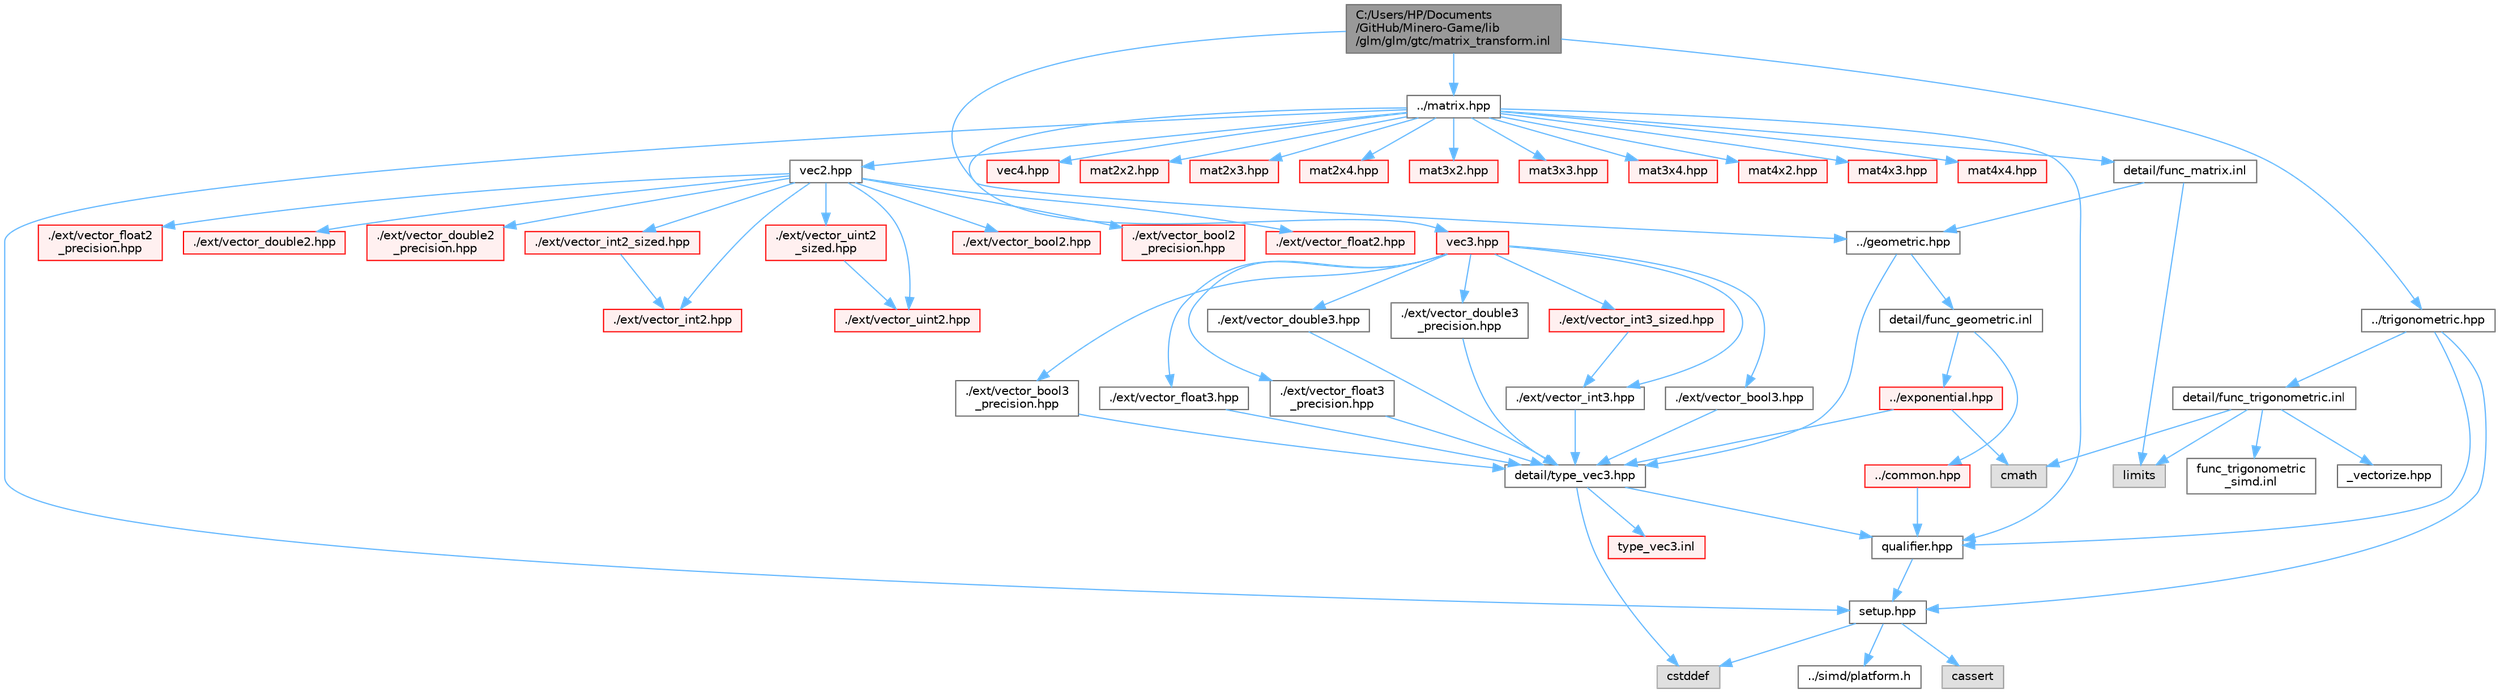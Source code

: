 digraph "C:/Users/HP/Documents/GitHub/Minero-Game/lib/glm/glm/gtc/matrix_transform.inl"
{
 // LATEX_PDF_SIZE
  bgcolor="transparent";
  edge [fontname=Helvetica,fontsize=10,labelfontname=Helvetica,labelfontsize=10];
  node [fontname=Helvetica,fontsize=10,shape=box,height=0.2,width=0.4];
  Node1 [id="Node000001",label="C:/Users/HP/Documents\l/GitHub/Minero-Game/lib\l/glm/glm/gtc/matrix_transform.inl",height=0.2,width=0.4,color="gray40", fillcolor="grey60", style="filled", fontcolor="black",tooltip=" "];
  Node1 -> Node2 [id="edge139_Node000001_Node000002",color="steelblue1",style="solid",tooltip=" "];
  Node2 [id="Node000002",label="../geometric.hpp",height=0.2,width=0.4,color="grey40", fillcolor="white", style="filled",URL="$lib_2glm_2glm_2geometric_8hpp.html",tooltip=" "];
  Node2 -> Node3 [id="edge140_Node000002_Node000003",color="steelblue1",style="solid",tooltip=" "];
  Node3 [id="Node000003",label="detail/type_vec3.hpp",height=0.2,width=0.4,color="grey40", fillcolor="white", style="filled",URL="$lib_2glm_2glm_2detail_2type__vec3_8hpp.html",tooltip=" "];
  Node3 -> Node4 [id="edge141_Node000003_Node000004",color="steelblue1",style="solid",tooltip=" "];
  Node4 [id="Node000004",label="qualifier.hpp",height=0.2,width=0.4,color="grey40", fillcolor="white", style="filled",URL="$lib_2glm_2glm_2detail_2qualifier_8hpp.html",tooltip=" "];
  Node4 -> Node5 [id="edge142_Node000004_Node000005",color="steelblue1",style="solid",tooltip=" "];
  Node5 [id="Node000005",label="setup.hpp",height=0.2,width=0.4,color="grey40", fillcolor="white", style="filled",URL="$lib_2glm_2glm_2detail_2setup_8hpp.html",tooltip=" "];
  Node5 -> Node6 [id="edge143_Node000005_Node000006",color="steelblue1",style="solid",tooltip=" "];
  Node6 [id="Node000006",label="cassert",height=0.2,width=0.4,color="grey60", fillcolor="#E0E0E0", style="filled",tooltip=" "];
  Node5 -> Node7 [id="edge144_Node000005_Node000007",color="steelblue1",style="solid",tooltip=" "];
  Node7 [id="Node000007",label="cstddef",height=0.2,width=0.4,color="grey60", fillcolor="#E0E0E0", style="filled",tooltip=" "];
  Node5 -> Node8 [id="edge145_Node000005_Node000008",color="steelblue1",style="solid",tooltip=" "];
  Node8 [id="Node000008",label="../simd/platform.h",height=0.2,width=0.4,color="grey40", fillcolor="white", style="filled",URL="$lib_2glm_2glm_2simd_2platform_8h.html",tooltip=" "];
  Node3 -> Node7 [id="edge146_Node000003_Node000007",color="steelblue1",style="solid",tooltip=" "];
  Node3 -> Node9 [id="edge147_Node000003_Node000009",color="steelblue1",style="solid",tooltip=" "];
  Node9 [id="Node000009",label="type_vec3.inl",height=0.2,width=0.4,color="red", fillcolor="#FFF0F0", style="filled",URL="$lib_2glm_2glm_2detail_2type__vec3_8inl.html",tooltip=" "];
  Node2 -> Node12 [id="edge148_Node000002_Node000012",color="steelblue1",style="solid",tooltip=" "];
  Node12 [id="Node000012",label="detail/func_geometric.inl",height=0.2,width=0.4,color="grey40", fillcolor="white", style="filled",URL="$lib_2glm_2glm_2detail_2func__geometric_8inl.html",tooltip=" "];
  Node12 -> Node13 [id="edge149_Node000012_Node000013",color="steelblue1",style="solid",tooltip=" "];
  Node13 [id="Node000013",label="../exponential.hpp",height=0.2,width=0.4,color="red", fillcolor="#FFF0F0", style="filled",URL="$lib_2glm_2glm_2exponential_8hpp.html",tooltip=" "];
  Node13 -> Node3 [id="edge150_Node000013_Node000003",color="steelblue1",style="solid",tooltip=" "];
  Node13 -> Node20 [id="edge151_Node000013_Node000020",color="steelblue1",style="solid",tooltip=" "];
  Node20 [id="Node000020",label="cmath",height=0.2,width=0.4,color="grey60", fillcolor="#E0E0E0", style="filled",tooltip=" "];
  Node12 -> Node26 [id="edge152_Node000012_Node000026",color="steelblue1",style="solid",tooltip=" "];
  Node26 [id="Node000026",label="../common.hpp",height=0.2,width=0.4,color="red", fillcolor="#FFF0F0", style="filled",URL="$lib_2glm_2glm_2common_8hpp.html",tooltip=" "];
  Node26 -> Node4 [id="edge153_Node000026_Node000004",color="steelblue1",style="solid",tooltip=" "];
  Node1 -> Node30 [id="edge154_Node000001_Node000030",color="steelblue1",style="solid",tooltip=" "];
  Node30 [id="Node000030",label="../trigonometric.hpp",height=0.2,width=0.4,color="grey40", fillcolor="white", style="filled",URL="$lib_2glm_2glm_2trigonometric_8hpp.html",tooltip=" "];
  Node30 -> Node5 [id="edge155_Node000030_Node000005",color="steelblue1",style="solid",tooltip=" "];
  Node30 -> Node4 [id="edge156_Node000030_Node000004",color="steelblue1",style="solid",tooltip=" "];
  Node30 -> Node31 [id="edge157_Node000030_Node000031",color="steelblue1",style="solid",tooltip=" "];
  Node31 [id="Node000031",label="detail/func_trigonometric.inl",height=0.2,width=0.4,color="grey40", fillcolor="white", style="filled",URL="$lib_2glm_2glm_2detail_2func__trigonometric_8inl.html",tooltip=" "];
  Node31 -> Node25 [id="edge158_Node000031_Node000025",color="steelblue1",style="solid",tooltip=" "];
  Node25 [id="Node000025",label="_vectorize.hpp",height=0.2,width=0.4,color="grey40", fillcolor="white", style="filled",URL="$lib_2glm_2glm_2detail_2__vectorize_8hpp.html",tooltip=" "];
  Node31 -> Node20 [id="edge159_Node000031_Node000020",color="steelblue1",style="solid",tooltip=" "];
  Node31 -> Node11 [id="edge160_Node000031_Node000011",color="steelblue1",style="solid",tooltip=" "];
  Node11 [id="Node000011",label="limits",height=0.2,width=0.4,color="grey60", fillcolor="#E0E0E0", style="filled",tooltip=" "];
  Node31 -> Node32 [id="edge161_Node000031_Node000032",color="steelblue1",style="solid",tooltip=" "];
  Node32 [id="Node000032",label="func_trigonometric\l_simd.inl",height=0.2,width=0.4,color="grey40", fillcolor="white", style="filled",URL="$lib_2glm_2glm_2detail_2func__trigonometric__simd_8inl.html",tooltip=" "];
  Node1 -> Node33 [id="edge162_Node000001_Node000033",color="steelblue1",style="solid",tooltip=" "];
  Node33 [id="Node000033",label="../matrix.hpp",height=0.2,width=0.4,color="grey40", fillcolor="white", style="filled",URL="$lib_2glm_2glm_2matrix_8hpp.html",tooltip=" "];
  Node33 -> Node4 [id="edge163_Node000033_Node000004",color="steelblue1",style="solid",tooltip=" "];
  Node33 -> Node5 [id="edge164_Node000033_Node000005",color="steelblue1",style="solid",tooltip=" "];
  Node33 -> Node34 [id="edge165_Node000033_Node000034",color="steelblue1",style="solid",tooltip=" "];
  Node34 [id="Node000034",label="vec2.hpp",height=0.2,width=0.4,color="grey40", fillcolor="white", style="filled",URL="$lib_2glm_2glm_2vec2_8hpp.html",tooltip=" "];
  Node34 -> Node35 [id="edge166_Node000034_Node000035",color="steelblue1",style="solid",tooltip=" "];
  Node35 [id="Node000035",label="./ext/vector_bool2.hpp",height=0.2,width=0.4,color="red", fillcolor="#FFF0F0", style="filled",URL="$lib_2glm_2glm_2ext_2vector__bool2_8hpp.html",tooltip=" "];
  Node34 -> Node36 [id="edge167_Node000034_Node000036",color="steelblue1",style="solid",tooltip=" "];
  Node36 [id="Node000036",label="./ext/vector_bool2\l_precision.hpp",height=0.2,width=0.4,color="red", fillcolor="#FFF0F0", style="filled",URL="$lib_2glm_2glm_2ext_2vector__bool2__precision_8hpp.html",tooltip=" "];
  Node34 -> Node37 [id="edge168_Node000034_Node000037",color="steelblue1",style="solid",tooltip=" "];
  Node37 [id="Node000037",label="./ext/vector_float2.hpp",height=0.2,width=0.4,color="red", fillcolor="#FFF0F0", style="filled",URL="$lib_2glm_2glm_2ext_2vector__float2_8hpp.html",tooltip=" "];
  Node34 -> Node38 [id="edge169_Node000034_Node000038",color="steelblue1",style="solid",tooltip=" "];
  Node38 [id="Node000038",label="./ext/vector_float2\l_precision.hpp",height=0.2,width=0.4,color="red", fillcolor="#FFF0F0", style="filled",URL="$lib_2glm_2glm_2ext_2vector__float2__precision_8hpp.html",tooltip=" "];
  Node34 -> Node39 [id="edge170_Node000034_Node000039",color="steelblue1",style="solid",tooltip=" "];
  Node39 [id="Node000039",label="./ext/vector_double2.hpp",height=0.2,width=0.4,color="red", fillcolor="#FFF0F0", style="filled",URL="$lib_2glm_2glm_2ext_2vector__double2_8hpp.html",tooltip=" "];
  Node34 -> Node40 [id="edge171_Node000034_Node000040",color="steelblue1",style="solid",tooltip=" "];
  Node40 [id="Node000040",label="./ext/vector_double2\l_precision.hpp",height=0.2,width=0.4,color="red", fillcolor="#FFF0F0", style="filled",URL="$lib_2glm_2glm_2ext_2vector__double2__precision_8hpp.html",tooltip=" "];
  Node34 -> Node41 [id="edge172_Node000034_Node000041",color="steelblue1",style="solid",tooltip=" "];
  Node41 [id="Node000041",label="./ext/vector_int2.hpp",height=0.2,width=0.4,color="red", fillcolor="#FFF0F0", style="filled",URL="$lib_2glm_2glm_2ext_2vector__int2_8hpp.html",tooltip=" "];
  Node34 -> Node42 [id="edge173_Node000034_Node000042",color="steelblue1",style="solid",tooltip=" "];
  Node42 [id="Node000042",label="./ext/vector_int2_sized.hpp",height=0.2,width=0.4,color="red", fillcolor="#FFF0F0", style="filled",URL="$lib_2glm_2glm_2ext_2vector__int2__sized_8hpp.html",tooltip=" "];
  Node42 -> Node41 [id="edge174_Node000042_Node000041",color="steelblue1",style="solid",tooltip=" "];
  Node34 -> Node44 [id="edge175_Node000034_Node000044",color="steelblue1",style="solid",tooltip=" "];
  Node44 [id="Node000044",label="./ext/vector_uint2.hpp",height=0.2,width=0.4,color="red", fillcolor="#FFF0F0", style="filled",URL="$lib_2glm_2glm_2ext_2vector__uint2_8hpp.html",tooltip=" "];
  Node34 -> Node45 [id="edge176_Node000034_Node000045",color="steelblue1",style="solid",tooltip=" "];
  Node45 [id="Node000045",label="./ext/vector_uint2\l_sized.hpp",height=0.2,width=0.4,color="red", fillcolor="#FFF0F0", style="filled",URL="$lib_2glm_2glm_2ext_2vector__uint2__sized_8hpp.html",tooltip=" "];
  Node45 -> Node44 [id="edge177_Node000045_Node000044",color="steelblue1",style="solid",tooltip=" "];
  Node33 -> Node47 [id="edge178_Node000033_Node000047",color="steelblue1",style="solid",tooltip=" "];
  Node47 [id="Node000047",label="vec3.hpp",height=0.2,width=0.4,color="red", fillcolor="#FFF0F0", style="filled",URL="$lib_2glm_2glm_2vec3_8hpp.html",tooltip=" "];
  Node47 -> Node48 [id="edge179_Node000047_Node000048",color="steelblue1",style="solid",tooltip=" "];
  Node48 [id="Node000048",label="./ext/vector_bool3.hpp",height=0.2,width=0.4,color="grey40", fillcolor="white", style="filled",URL="$lib_2glm_2glm_2ext_2vector__bool3_8hpp.html",tooltip=" "];
  Node48 -> Node3 [id="edge180_Node000048_Node000003",color="steelblue1",style="solid",tooltip=" "];
  Node47 -> Node49 [id="edge181_Node000047_Node000049",color="steelblue1",style="solid",tooltip=" "];
  Node49 [id="Node000049",label="./ext/vector_bool3\l_precision.hpp",height=0.2,width=0.4,color="grey40", fillcolor="white", style="filled",URL="$lib_2glm_2glm_2ext_2vector__bool3__precision_8hpp.html",tooltip=" "];
  Node49 -> Node3 [id="edge182_Node000049_Node000003",color="steelblue1",style="solid",tooltip=" "];
  Node47 -> Node50 [id="edge183_Node000047_Node000050",color="steelblue1",style="solid",tooltip=" "];
  Node50 [id="Node000050",label="./ext/vector_float3.hpp",height=0.2,width=0.4,color="grey40", fillcolor="white", style="filled",URL="$lib_2glm_2glm_2ext_2vector__float3_8hpp.html",tooltip=" "];
  Node50 -> Node3 [id="edge184_Node000050_Node000003",color="steelblue1",style="solid",tooltip=" "];
  Node47 -> Node51 [id="edge185_Node000047_Node000051",color="steelblue1",style="solid",tooltip=" "];
  Node51 [id="Node000051",label="./ext/vector_float3\l_precision.hpp",height=0.2,width=0.4,color="grey40", fillcolor="white", style="filled",URL="$lib_2glm_2glm_2ext_2vector__float3__precision_8hpp.html",tooltip=" "];
  Node51 -> Node3 [id="edge186_Node000051_Node000003",color="steelblue1",style="solid",tooltip=" "];
  Node47 -> Node52 [id="edge187_Node000047_Node000052",color="steelblue1",style="solid",tooltip=" "];
  Node52 [id="Node000052",label="./ext/vector_double3.hpp",height=0.2,width=0.4,color="grey40", fillcolor="white", style="filled",URL="$lib_2glm_2glm_2ext_2vector__double3_8hpp.html",tooltip=" "];
  Node52 -> Node3 [id="edge188_Node000052_Node000003",color="steelblue1",style="solid",tooltip=" "];
  Node47 -> Node53 [id="edge189_Node000047_Node000053",color="steelblue1",style="solid",tooltip=" "];
  Node53 [id="Node000053",label="./ext/vector_double3\l_precision.hpp",height=0.2,width=0.4,color="grey40", fillcolor="white", style="filled",URL="$lib_2glm_2glm_2ext_2vector__double3__precision_8hpp.html",tooltip=" "];
  Node53 -> Node3 [id="edge190_Node000053_Node000003",color="steelblue1",style="solid",tooltip=" "];
  Node47 -> Node54 [id="edge191_Node000047_Node000054",color="steelblue1",style="solid",tooltip=" "];
  Node54 [id="Node000054",label="./ext/vector_int3.hpp",height=0.2,width=0.4,color="grey40", fillcolor="white", style="filled",URL="$lib_2glm_2glm_2ext_2vector__int3_8hpp.html",tooltip=" "];
  Node54 -> Node3 [id="edge192_Node000054_Node000003",color="steelblue1",style="solid",tooltip=" "];
  Node47 -> Node55 [id="edge193_Node000047_Node000055",color="steelblue1",style="solid",tooltip=" "];
  Node55 [id="Node000055",label="./ext/vector_int3_sized.hpp",height=0.2,width=0.4,color="red", fillcolor="#FFF0F0", style="filled",URL="$lib_2glm_2glm_2ext_2vector__int3__sized_8hpp.html",tooltip=" "];
  Node55 -> Node54 [id="edge194_Node000055_Node000054",color="steelblue1",style="solid",tooltip=" "];
  Node33 -> Node58 [id="edge195_Node000033_Node000058",color="steelblue1",style="solid",tooltip=" "];
  Node58 [id="Node000058",label="vec4.hpp",height=0.2,width=0.4,color="red", fillcolor="#FFF0F0", style="filled",URL="$lib_2glm_2glm_2vec4_8hpp.html",tooltip=" "];
  Node33 -> Node69 [id="edge196_Node000033_Node000069",color="steelblue1",style="solid",tooltip=" "];
  Node69 [id="Node000069",label="mat2x2.hpp",height=0.2,width=0.4,color="red", fillcolor="#FFF0F0", style="filled",URL="$lib_2glm_2glm_2mat2x2_8hpp.html",tooltip=" "];
  Node33 -> Node76 [id="edge197_Node000033_Node000076",color="steelblue1",style="solid",tooltip=" "];
  Node76 [id="Node000076",label="mat2x3.hpp",height=0.2,width=0.4,color="red", fillcolor="#FFF0F0", style="filled",URL="$lib_2glm_2glm_2mat2x3_8hpp.html",tooltip=" "];
  Node33 -> Node83 [id="edge198_Node000033_Node000083",color="steelblue1",style="solid",tooltip=" "];
  Node83 [id="Node000083",label="mat2x4.hpp",height=0.2,width=0.4,color="red", fillcolor="#FFF0F0", style="filled",URL="$lib_2glm_2glm_2mat2x4_8hpp.html",tooltip=" "];
  Node33 -> Node90 [id="edge199_Node000033_Node000090",color="steelblue1",style="solid",tooltip=" "];
  Node90 [id="Node000090",label="mat3x2.hpp",height=0.2,width=0.4,color="red", fillcolor="#FFF0F0", style="filled",URL="$lib_2glm_2glm_2mat3x2_8hpp.html",tooltip=" "];
  Node33 -> Node97 [id="edge200_Node000033_Node000097",color="steelblue1",style="solid",tooltip=" "];
  Node97 [id="Node000097",label="mat3x3.hpp",height=0.2,width=0.4,color="red", fillcolor="#FFF0F0", style="filled",URL="$lib_2glm_2glm_2mat3x3_8hpp.html",tooltip=" "];
  Node33 -> Node104 [id="edge201_Node000033_Node000104",color="steelblue1",style="solid",tooltip=" "];
  Node104 [id="Node000104",label="mat3x4.hpp",height=0.2,width=0.4,color="red", fillcolor="#FFF0F0", style="filled",URL="$lib_2glm_2glm_2mat3x4_8hpp.html",tooltip=" "];
  Node33 -> Node111 [id="edge202_Node000033_Node000111",color="steelblue1",style="solid",tooltip=" "];
  Node111 [id="Node000111",label="mat4x2.hpp",height=0.2,width=0.4,color="red", fillcolor="#FFF0F0", style="filled",URL="$lib_2glm_2glm_2mat4x2_8hpp.html",tooltip=" "];
  Node33 -> Node118 [id="edge203_Node000033_Node000118",color="steelblue1",style="solid",tooltip=" "];
  Node118 [id="Node000118",label="mat4x3.hpp",height=0.2,width=0.4,color="red", fillcolor="#FFF0F0", style="filled",URL="$lib_2glm_2glm_2mat4x3_8hpp.html",tooltip=" "];
  Node33 -> Node125 [id="edge204_Node000033_Node000125",color="steelblue1",style="solid",tooltip=" "];
  Node125 [id="Node000125",label="mat4x4.hpp",height=0.2,width=0.4,color="red", fillcolor="#FFF0F0", style="filled",URL="$lib_2glm_2glm_2mat4x4_8hpp.html",tooltip=" "];
  Node33 -> Node132 [id="edge205_Node000033_Node000132",color="steelblue1",style="solid",tooltip=" "];
  Node132 [id="Node000132",label="detail/func_matrix.inl",height=0.2,width=0.4,color="grey40", fillcolor="white", style="filled",URL="$lib_2glm_2glm_2detail_2func__matrix_8inl.html",tooltip=" "];
  Node132 -> Node2 [id="edge206_Node000132_Node000002",color="steelblue1",style="solid",tooltip=" "];
  Node132 -> Node11 [id="edge207_Node000132_Node000011",color="steelblue1",style="solid",tooltip=" "];
}
